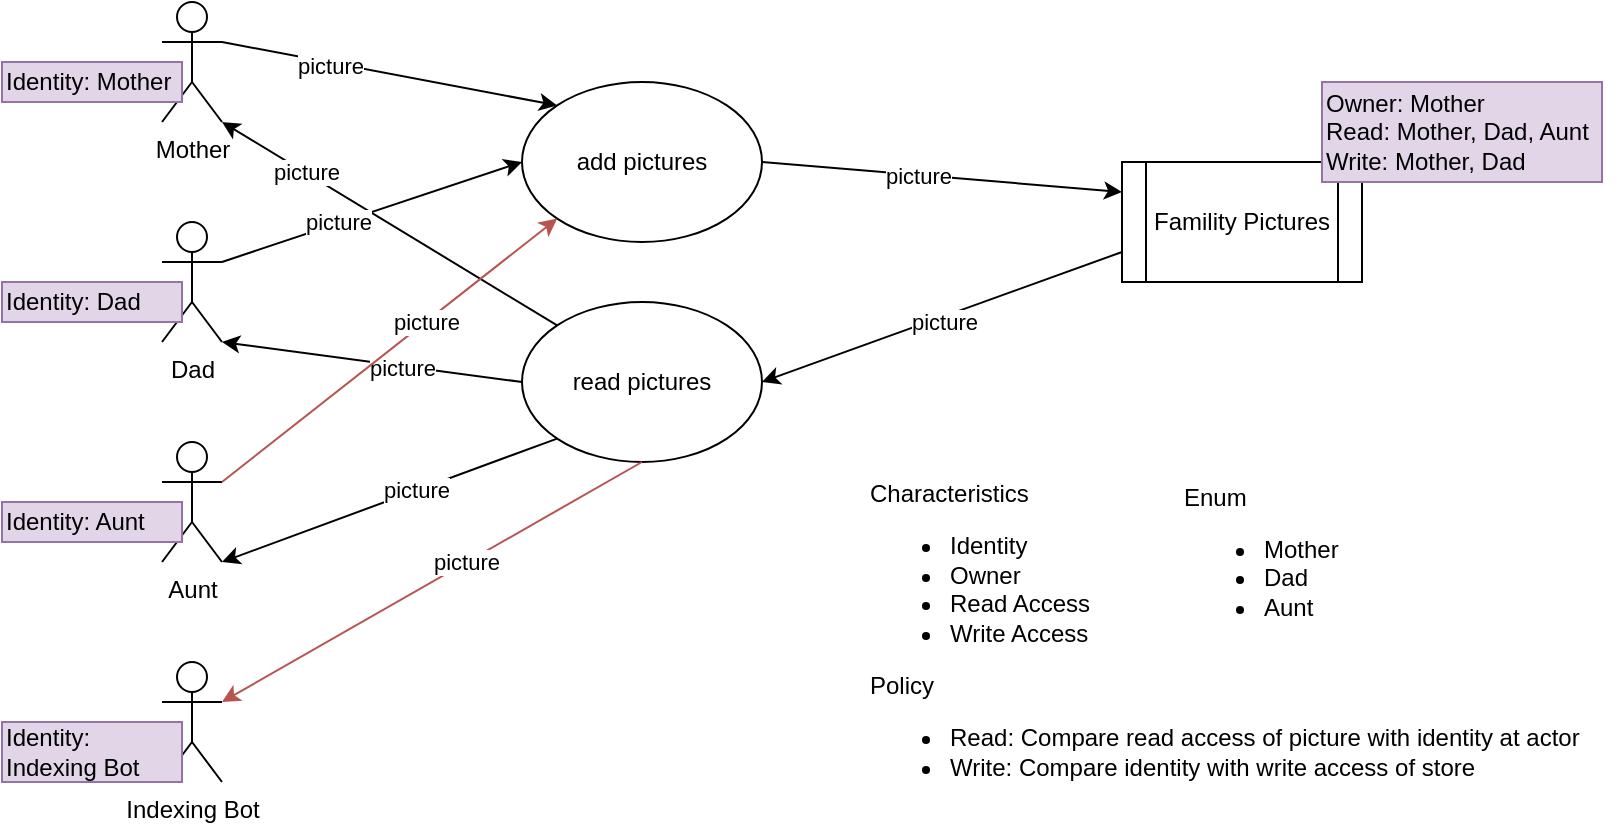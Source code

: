 <mxfile version="13.5.8" type="device"><diagram id="pj4_Fqkc__XlDkrP-fKf" name="DAC"><mxGraphModel dx="1422" dy="791" grid="1" gridSize="10" guides="1" tooltips="1" connect="1" arrows="1" fold="1" page="1" pageScale="1" pageWidth="827" pageHeight="1169" math="0" shadow="0"><root><mxCell id="0"/><mxCell id="1" parent="0"/><mxCell id="3MBDtAo3IkFIknKEtzEo-1" value="Dad" style="shape=umlActor;verticalLabelPosition=bottom;verticalAlign=top;html=1;outlineConnect=0;" vertex="1" parent="1"><mxGeometry x="89" y="130" width="30" height="60" as="geometry"/></mxCell><mxCell id="3MBDtAo3IkFIknKEtzEo-2" value="Famility Pictures" style="shape=process;whiteSpace=wrap;html=1;backgroundOutline=1;" vertex="1" parent="1"><mxGeometry x="569" y="100" width="120" height="60" as="geometry"/></mxCell><mxCell id="3MBDtAo3IkFIknKEtzEo-3" value="Mother" style="shape=umlActor;verticalLabelPosition=bottom;verticalAlign=top;html=1;outlineConnect=0;" vertex="1" parent="1"><mxGeometry x="89" y="20" width="30" height="60" as="geometry"/></mxCell><mxCell id="3MBDtAo3IkFIknKEtzEo-4" value="add pictures" style="ellipse;whiteSpace=wrap;html=1;" vertex="1" parent="1"><mxGeometry x="269" y="60" width="120" height="80" as="geometry"/></mxCell><mxCell id="3MBDtAo3IkFIknKEtzEo-5" value="read pictures" style="ellipse;whiteSpace=wrap;html=1;" vertex="1" parent="1"><mxGeometry x="269" y="170" width="120" height="80" as="geometry"/></mxCell><mxCell id="3MBDtAo3IkFIknKEtzEo-6" value="&lt;div&gt;Characteristics&lt;/div&gt;&lt;div&gt;&lt;ul&gt;&lt;li&gt;Identity&lt;br&gt;&lt;/li&gt;&lt;li&gt;Owner&lt;br&gt;&lt;/li&gt;&lt;li&gt;Read Access&lt;/li&gt;&lt;li&gt;Write Access&lt;br&gt;&lt;/li&gt;&lt;/ul&gt;&lt;/div&gt;&lt;div&gt;&lt;div&gt;Policy&lt;/div&gt;&lt;div&gt;&lt;ul&gt;&lt;li&gt;Read: Compare read access of picture with identity at actor&lt;br&gt;&lt;/li&gt;&lt;li&gt;Write: Compare identity with write access of store&lt;br&gt;&lt;/li&gt;&lt;/ul&gt;&lt;/div&gt;&lt;/div&gt;" style="text;html=1;strokeColor=none;fillColor=none;align=left;verticalAlign=middle;whiteSpace=wrap;rounded=0;labelBorderColor=none;" vertex="1" parent="1"><mxGeometry x="441" y="254.9" width="376" height="170" as="geometry"/></mxCell><mxCell id="3MBDtAo3IkFIknKEtzEo-8" value="&lt;div align=&quot;left&quot;&gt;Owner: Mother&lt;/div&gt;&lt;div align=&quot;left&quot;&gt;Read: Mother, Dad, Aunt&lt;/div&gt;&lt;div align=&quot;left&quot;&gt;Write: Mother, Dad&lt;br&gt;&lt;/div&gt;" style="rounded=0;whiteSpace=wrap;html=1;align=left;fillColor=#e1d5e7;strokeColor=#9673a6;" vertex="1" parent="1"><mxGeometry x="669" y="60" width="140" height="50" as="geometry"/></mxCell><mxCell id="3MBDtAo3IkFIknKEtzEo-9" value="Identity: Mother" style="rounded=0;whiteSpace=wrap;html=1;align=left;fillColor=#e1d5e7;strokeColor=#9673a6;" vertex="1" parent="1"><mxGeometry x="9" y="50" width="90" height="20" as="geometry"/></mxCell><mxCell id="3MBDtAo3IkFIknKEtzEo-10" value="Identity: Dad" style="rounded=0;whiteSpace=wrap;html=1;align=left;fillColor=#e1d5e7;strokeColor=#9673a6;" vertex="1" parent="1"><mxGeometry x="9" y="160" width="90" height="20" as="geometry"/></mxCell><mxCell id="3MBDtAo3IkFIknKEtzEo-11" value="Aunt" style="shape=umlActor;verticalLabelPosition=bottom;verticalAlign=top;html=1;outlineConnect=0;" vertex="1" parent="1"><mxGeometry x="89" y="240" width="30" height="60" as="geometry"/></mxCell><mxCell id="3MBDtAo3IkFIknKEtzEo-12" value="Identity: Aunt" style="rounded=0;whiteSpace=wrap;html=1;align=left;fillColor=#e1d5e7;strokeColor=#9673a6;" vertex="1" parent="1"><mxGeometry x="9" y="270" width="90" height="20" as="geometry"/></mxCell><mxCell id="3MBDtAo3IkFIknKEtzEo-13" value="" style="endArrow=classic;html=1;entryX=1;entryY=1;entryDx=0;entryDy=0;entryPerimeter=0;exitX=0;exitY=0;exitDx=0;exitDy=0;" edge="1" parent="1" source="3MBDtAo3IkFIknKEtzEo-5" target="3MBDtAo3IkFIknKEtzEo-3"><mxGeometry width="50" height="50" relative="1" as="geometry"><mxPoint x="209" y="-10" as="sourcePoint"/><mxPoint x="469" y="290" as="targetPoint"/></mxGeometry></mxCell><mxCell id="3MBDtAo3IkFIknKEtzEo-26" value="picture" style="edgeLabel;html=1;align=center;verticalAlign=middle;resizable=0;points=[];" vertex="1" connectable="0" parent="3MBDtAo3IkFIknKEtzEo-13"><mxGeometry x="0.503" y="-1" relative="1" as="geometry"><mxPoint as="offset"/></mxGeometry></mxCell><mxCell id="3MBDtAo3IkFIknKEtzEo-14" value="" style="endArrow=classic;html=1;exitX=0;exitY=0.5;exitDx=0;exitDy=0;entryX=1;entryY=1;entryDx=0;entryDy=0;entryPerimeter=0;" edge="1" parent="1" source="3MBDtAo3IkFIknKEtzEo-5" target="3MBDtAo3IkFIknKEtzEo-1"><mxGeometry width="50" height="50" relative="1" as="geometry"><mxPoint x="119" y="40" as="sourcePoint"/><mxPoint x="189" y="90" as="targetPoint"/></mxGeometry></mxCell><mxCell id="3MBDtAo3IkFIknKEtzEo-24" value="picture" style="edgeLabel;html=1;align=center;verticalAlign=middle;resizable=0;points=[];" vertex="1" connectable="0" parent="3MBDtAo3IkFIknKEtzEo-14"><mxGeometry x="-0.199" y="1" relative="1" as="geometry"><mxPoint as="offset"/></mxGeometry></mxCell><mxCell id="3MBDtAo3IkFIknKEtzEo-15" value="" style="endArrow=classic;html=1;exitX=0;exitY=0.75;exitDx=0;exitDy=0;entryX=1;entryY=0.5;entryDx=0;entryDy=0;" edge="1" parent="1" source="3MBDtAo3IkFIknKEtzEo-2" target="3MBDtAo3IkFIknKEtzEo-5"><mxGeometry width="50" height="50" relative="1" as="geometry"><mxPoint x="296.574" y="108.284" as="sourcePoint"/><mxPoint x="119" y="150" as="targetPoint"/></mxGeometry></mxCell><mxCell id="3MBDtAo3IkFIknKEtzEo-23" value="picture" style="edgeLabel;html=1;align=center;verticalAlign=middle;resizable=0;points=[];" vertex="1" connectable="0" parent="3MBDtAo3IkFIknKEtzEo-15"><mxGeometry x="0.118" y="4" relative="1" as="geometry"><mxPoint x="10.28" y="-5.1" as="offset"/></mxGeometry></mxCell><mxCell id="3MBDtAo3IkFIknKEtzEo-16" value="" style="endArrow=classic;html=1;exitX=1;exitY=0.5;exitDx=0;exitDy=0;entryX=0;entryY=0.25;entryDx=0;entryDy=0;" edge="1" parent="1" source="3MBDtAo3IkFIknKEtzEo-4" target="3MBDtAo3IkFIknKEtzEo-2"><mxGeometry width="50" height="50" relative="1" as="geometry"><mxPoint x="579" y="100" as="sourcePoint"/><mxPoint x="399" y="80" as="targetPoint"/></mxGeometry></mxCell><mxCell id="3MBDtAo3IkFIknKEtzEo-22" value="picture" style="edgeLabel;html=1;align=center;verticalAlign=middle;resizable=0;points=[];" vertex="1" connectable="0" parent="3MBDtAo3IkFIknKEtzEo-16"><mxGeometry x="-0.137" relative="1" as="geometry"><mxPoint as="offset"/></mxGeometry></mxCell><mxCell id="3MBDtAo3IkFIknKEtzEo-17" value="" style="endArrow=classic;html=1;entryX=1;entryY=1;entryDx=0;entryDy=0;exitX=0;exitY=1;exitDx=0;exitDy=0;entryPerimeter=0;" edge="1" parent="1" source="3MBDtAo3IkFIknKEtzEo-5" target="3MBDtAo3IkFIknKEtzEo-11"><mxGeometry width="50" height="50" relative="1" as="geometry"><mxPoint x="419" y="290" as="sourcePoint"/><mxPoint x="579" y="115" as="targetPoint"/></mxGeometry></mxCell><mxCell id="3MBDtAo3IkFIknKEtzEo-25" value="picture" style="edgeLabel;html=1;align=center;verticalAlign=middle;resizable=0;points=[];" vertex="1" connectable="0" parent="3MBDtAo3IkFIknKEtzEo-17"><mxGeometry x="-0.161" y="-1" relative="1" as="geometry"><mxPoint as="offset"/></mxGeometry></mxCell><mxCell id="3MBDtAo3IkFIknKEtzEo-18" value="" style="endArrow=classic;html=1;entryX=0;entryY=0;entryDx=0;entryDy=0;exitX=1;exitY=0.333;exitDx=0;exitDy=0;exitPerimeter=0;" edge="1" parent="1" source="3MBDtAo3IkFIknKEtzEo-3" target="3MBDtAo3IkFIknKEtzEo-4"><mxGeometry width="50" height="50" relative="1" as="geometry"><mxPoint x="239" y="-10" as="sourcePoint"/><mxPoint x="119" y="40" as="targetPoint"/></mxGeometry></mxCell><mxCell id="3MBDtAo3IkFIknKEtzEo-20" value="picture" style="edgeLabel;html=1;align=center;verticalAlign=middle;resizable=0;points=[];" vertex="1" connectable="0" parent="3MBDtAo3IkFIknKEtzEo-18"><mxGeometry x="-0.354" y="-2" relative="1" as="geometry"><mxPoint as="offset"/></mxGeometry></mxCell><mxCell id="3MBDtAo3IkFIknKEtzEo-19" value="" style="endArrow=classic;html=1;exitX=1;exitY=0.333;exitDx=0;exitDy=0;entryX=0;entryY=0.5;entryDx=0;entryDy=0;exitPerimeter=0;" edge="1" parent="1" source="3MBDtAo3IkFIknKEtzEo-1" target="3MBDtAo3IkFIknKEtzEo-4"><mxGeometry width="50" height="50" relative="1" as="geometry"><mxPoint x="279" y="150" as="sourcePoint"/><mxPoint x="119" y="190" as="targetPoint"/></mxGeometry></mxCell><mxCell id="3MBDtAo3IkFIknKEtzEo-21" value="picture" style="edgeLabel;html=1;align=center;verticalAlign=middle;resizable=0;points=[];" vertex="1" connectable="0" parent="3MBDtAo3IkFIknKEtzEo-19"><mxGeometry x="-0.222" y="1" relative="1" as="geometry"><mxPoint as="offset"/></mxGeometry></mxCell><mxCell id="3MBDtAo3IkFIknKEtzEo-27" value="&#xA;&lt;div&gt;Enum&lt;/div&gt;&lt;div&gt;&lt;ul&gt;&lt;li&gt;Mother&lt;br&gt;&lt;/li&gt;&lt;li&gt;Dad&lt;/li&gt;&lt;li&gt;Aunt&lt;/li&gt;&lt;/ul&gt;&lt;/div&gt;&#xA;&#xA;" style="text;html=1;strokeColor=none;fillColor=none;align=left;verticalAlign=middle;whiteSpace=wrap;rounded=0;" vertex="1" parent="1"><mxGeometry x="598" y="257.9" width="140" height="100" as="geometry"/></mxCell><mxCell id="3MBDtAo3IkFIknKEtzEo-28" value="Indexing Bot" style="shape=umlActor;verticalLabelPosition=bottom;verticalAlign=top;html=1;outlineConnect=0;" vertex="1" parent="1"><mxGeometry x="89" y="350" width="30" height="60" as="geometry"/></mxCell><mxCell id="3MBDtAo3IkFIknKEtzEo-29" value="Identity: Indexing Bot" style="rounded=0;whiteSpace=wrap;html=1;align=left;fillColor=#e1d5e7;strokeColor=#9673a6;" vertex="1" parent="1"><mxGeometry x="9" y="380" width="90" height="30" as="geometry"/></mxCell><mxCell id="3MBDtAo3IkFIknKEtzEo-30" value="" style="endArrow=classic;html=1;entryX=1;entryY=0.333;entryDx=0;entryDy=0;fillColor=#f8cecc;strokeColor=#b85450;entryPerimeter=0;exitX=0.5;exitY=1;exitDx=0;exitDy=0;" edge="1" parent="1" source="3MBDtAo3IkFIknKEtzEo-5" target="3MBDtAo3IkFIknKEtzEo-28"><mxGeometry width="50" height="50" relative="1" as="geometry"><mxPoint x="320" y="380" as="sourcePoint"/><mxPoint x="119" y="260" as="targetPoint"/></mxGeometry></mxCell><mxCell id="3MBDtAo3IkFIknKEtzEo-31" value="picture" style="edgeLabel;html=1;align=center;verticalAlign=middle;resizable=0;points=[];" vertex="1" connectable="0" parent="3MBDtAo3IkFIknKEtzEo-30"><mxGeometry x="-0.161" y="-1" relative="1" as="geometry"><mxPoint as="offset"/></mxGeometry></mxCell><mxCell id="3MBDtAo3IkFIknKEtzEo-32" value="" style="endArrow=classic;html=1;entryX=0;entryY=1;entryDx=0;entryDy=0;fillColor=#f8cecc;strokeColor=#b85450;exitX=1;exitY=0.333;exitDx=0;exitDy=0;exitPerimeter=0;" edge="1" parent="1" source="3MBDtAo3IkFIknKEtzEo-11" target="3MBDtAo3IkFIknKEtzEo-4"><mxGeometry width="50" height="50" relative="1" as="geometry"><mxPoint x="329" y="220" as="sourcePoint"/><mxPoint x="119" y="370" as="targetPoint"/></mxGeometry></mxCell><mxCell id="3MBDtAo3IkFIknKEtzEo-33" value="picture" style="edgeLabel;html=1;align=center;verticalAlign=middle;resizable=0;points=[];" vertex="1" connectable="0" parent="3MBDtAo3IkFIknKEtzEo-32"><mxGeometry x="-0.161" y="-1" relative="1" as="geometry"><mxPoint x="30.41" y="-25.79" as="offset"/></mxGeometry></mxCell></root></mxGraphModel></diagram></mxfile>